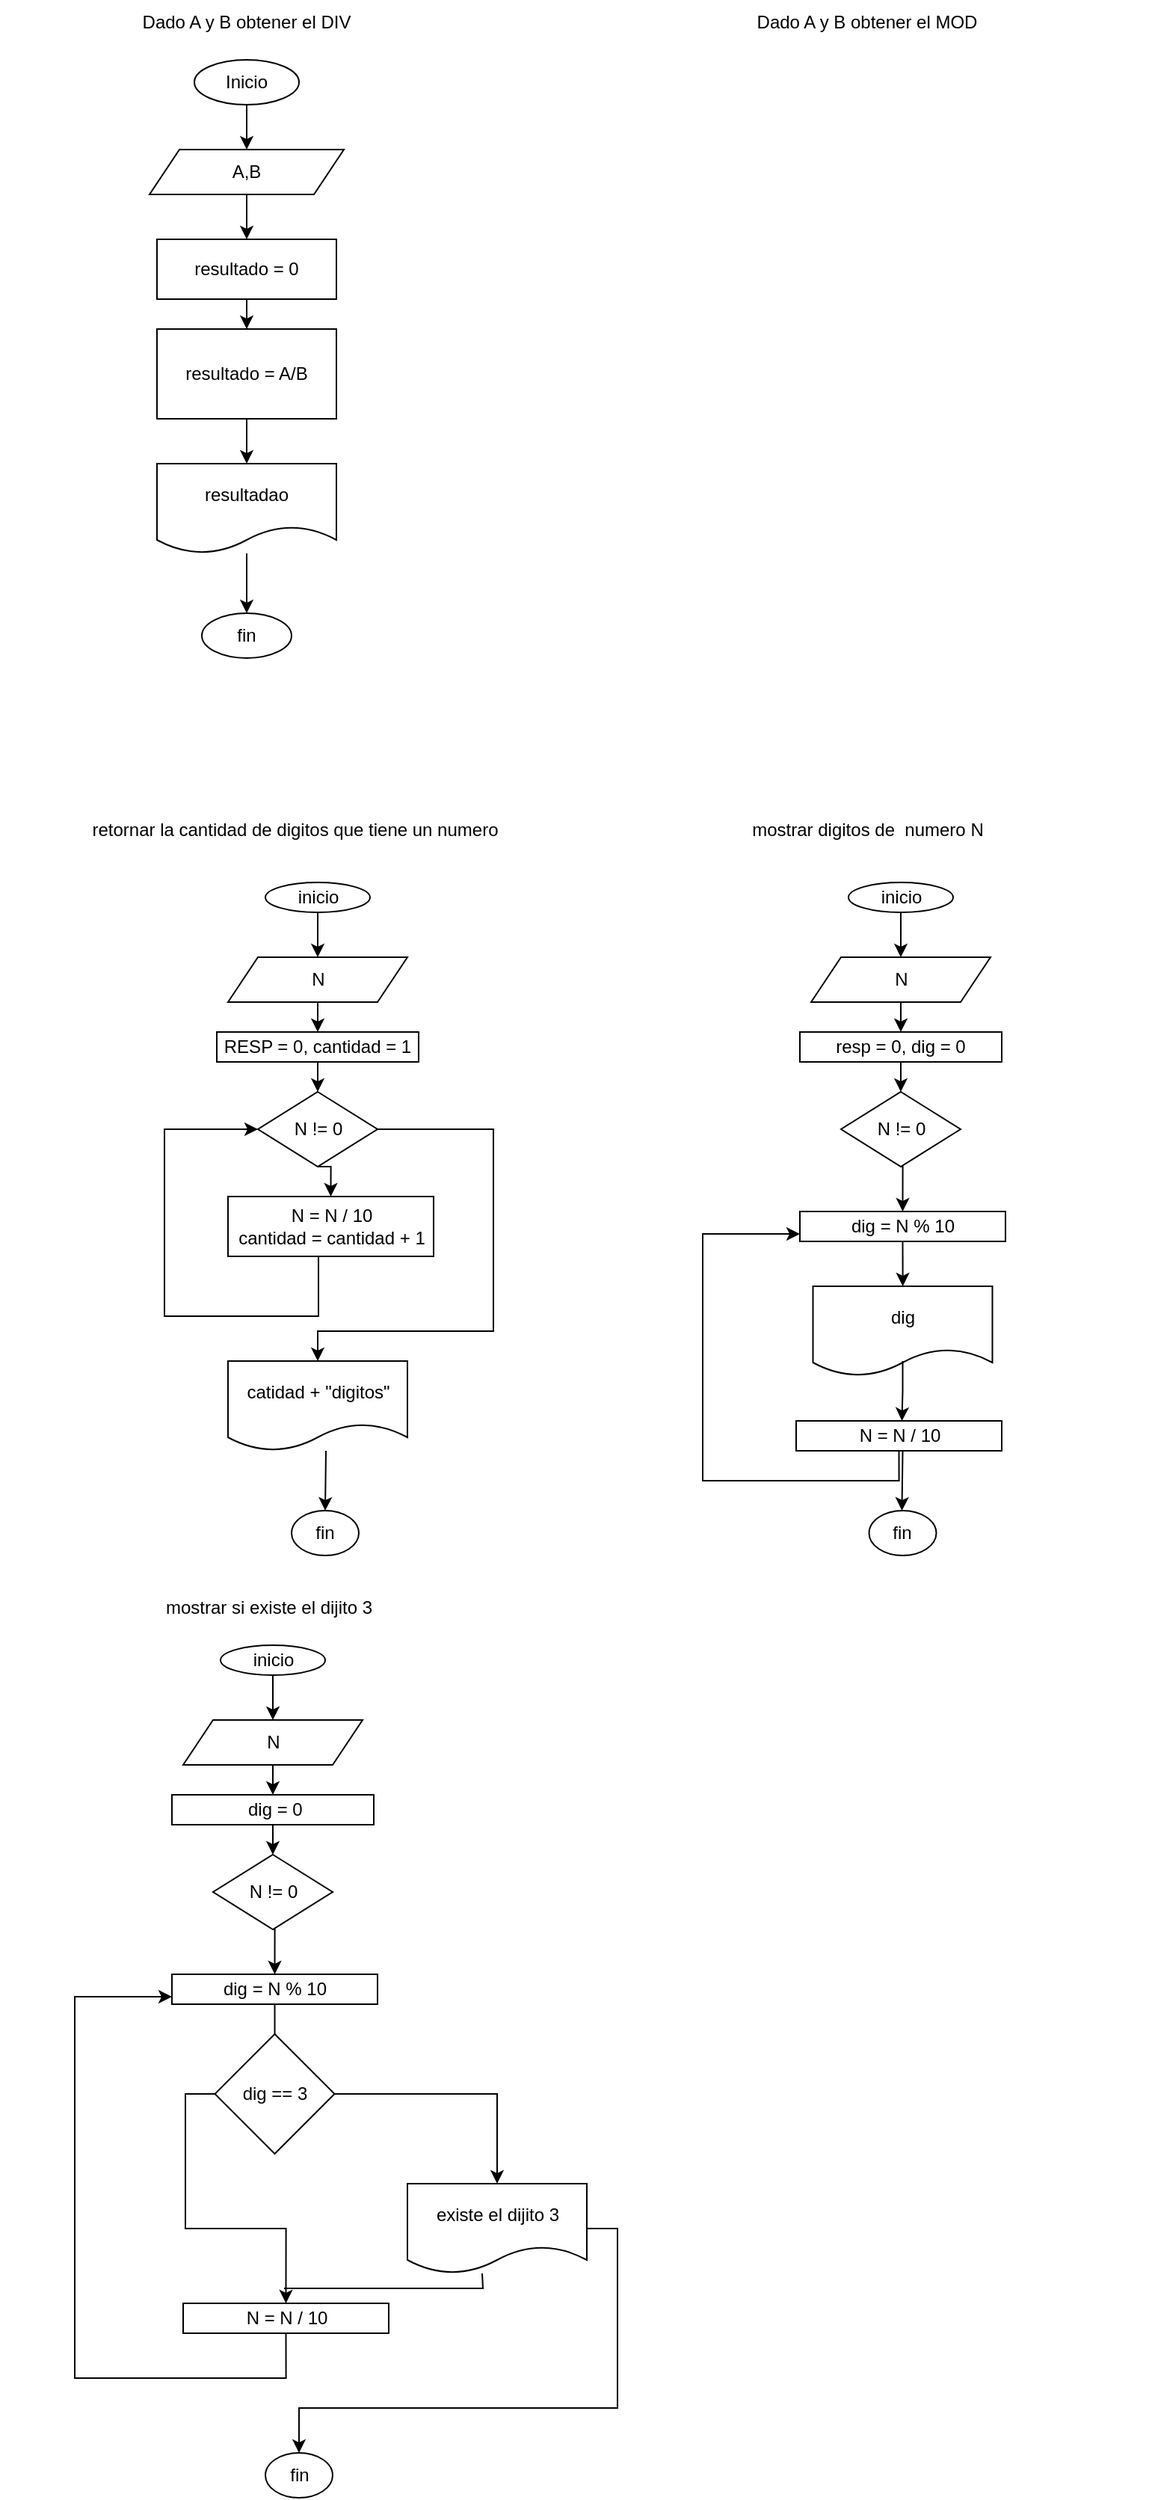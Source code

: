 <mxfile version="20.8.16" type="device" pages="2"><diagram name="Página-1" id="y0kvVcxL4ZfPVu0Qa5tn"><mxGraphModel dx="864" dy="516" grid="1" gridSize="10" guides="1" tooltips="1" connect="1" arrows="0" fold="1" page="1" pageScale="1" pageWidth="827" pageHeight="1169" math="0" shadow="0"><root><mxCell id="0"/><mxCell id="1" parent="0"/><mxCell id="LN4aWaug3PQxGQJSYRz2-11" style="edgeStyle=orthogonalEdgeStyle;rounded=0;orthogonalLoop=1;jettySize=auto;html=1;entryX=0.5;entryY=0;entryDx=0;entryDy=0;" edge="1" parent="1" source="LN4aWaug3PQxGQJSYRz2-1" target="LN4aWaug3PQxGQJSYRz2-2"><mxGeometry relative="1" as="geometry"/></mxCell><mxCell id="LN4aWaug3PQxGQJSYRz2-1" value="Inicio" style="ellipse;whiteSpace=wrap;html=1;" vertex="1" parent="1"><mxGeometry x="130" y="70" width="70" height="30" as="geometry"/></mxCell><mxCell id="LN4aWaug3PQxGQJSYRz2-12" style="edgeStyle=orthogonalEdgeStyle;rounded=0;orthogonalLoop=1;jettySize=auto;html=1;entryX=0.5;entryY=0;entryDx=0;entryDy=0;" edge="1" parent="1" source="LN4aWaug3PQxGQJSYRz2-2" target="LN4aWaug3PQxGQJSYRz2-3"><mxGeometry relative="1" as="geometry"/></mxCell><mxCell id="LN4aWaug3PQxGQJSYRz2-2" value="A,B" style="shape=parallelogram;perimeter=parallelogramPerimeter;whiteSpace=wrap;html=1;fixedSize=1;" vertex="1" parent="1"><mxGeometry x="100" y="130" width="130" height="30" as="geometry"/></mxCell><mxCell id="LN4aWaug3PQxGQJSYRz2-14" style="edgeStyle=orthogonalEdgeStyle;rounded=0;orthogonalLoop=1;jettySize=auto;html=1;entryX=0.5;entryY=0;entryDx=0;entryDy=0;" edge="1" parent="1" source="LN4aWaug3PQxGQJSYRz2-3" target="LN4aWaug3PQxGQJSYRz2-4"><mxGeometry relative="1" as="geometry"/></mxCell><mxCell id="LN4aWaug3PQxGQJSYRz2-3" value="resultado = 0" style="rounded=0;whiteSpace=wrap;html=1;" vertex="1" parent="1"><mxGeometry x="105" y="190" width="120" height="40" as="geometry"/></mxCell><mxCell id="LN4aWaug3PQxGQJSYRz2-15" style="edgeStyle=orthogonalEdgeStyle;rounded=0;orthogonalLoop=1;jettySize=auto;html=1;entryX=0.5;entryY=0;entryDx=0;entryDy=0;" edge="1" parent="1" source="LN4aWaug3PQxGQJSYRz2-4" target="LN4aWaug3PQxGQJSYRz2-5"><mxGeometry relative="1" as="geometry"/></mxCell><mxCell id="LN4aWaug3PQxGQJSYRz2-4" value="resultado = A/B" style="rounded=0;whiteSpace=wrap;html=1;" vertex="1" parent="1"><mxGeometry x="105" y="250" width="120" height="60" as="geometry"/></mxCell><mxCell id="LN4aWaug3PQxGQJSYRz2-16" style="edgeStyle=orthogonalEdgeStyle;rounded=0;orthogonalLoop=1;jettySize=auto;html=1;entryX=0.5;entryY=0;entryDx=0;entryDy=0;" edge="1" parent="1" source="LN4aWaug3PQxGQJSYRz2-5" target="LN4aWaug3PQxGQJSYRz2-6"><mxGeometry relative="1" as="geometry"/></mxCell><mxCell id="LN4aWaug3PQxGQJSYRz2-5" value="resultadao" style="shape=document;whiteSpace=wrap;html=1;boundedLbl=1;" vertex="1" parent="1"><mxGeometry x="105" y="340" width="120" height="60" as="geometry"/></mxCell><mxCell id="LN4aWaug3PQxGQJSYRz2-6" value="fin" style="ellipse;whiteSpace=wrap;html=1;" vertex="1" parent="1"><mxGeometry x="135" y="440" width="60" height="30" as="geometry"/></mxCell><mxCell id="LN4aWaug3PQxGQJSYRz2-7" value="Dado A y B obtener el DIV" style="text;html=1;strokeColor=none;fillColor=none;align=center;verticalAlign=middle;whiteSpace=wrap;rounded=0;" vertex="1" parent="1"><mxGeometry x="40" y="30" width="250" height="30" as="geometry"/></mxCell><mxCell id="LN4aWaug3PQxGQJSYRz2-8" value="Dado A y B obtener el MOD" style="text;html=1;strokeColor=none;fillColor=none;align=center;verticalAlign=middle;whiteSpace=wrap;rounded=0;" vertex="1" parent="1"><mxGeometry x="460" y="30" width="240" height="30" as="geometry"/></mxCell><mxCell id="8vecYoV9vIZddQyJBFYl-1" value="retornar la cantidad de digitos que tiene un numero" style="text;html=1;strokeColor=none;fillColor=none;align=center;verticalAlign=middle;whiteSpace=wrap;rounded=0;" vertex="1" parent="1"><mxGeometry x="10" y="570" width="375" height="30" as="geometry"/></mxCell><mxCell id="8vecYoV9vIZddQyJBFYl-9" style="edgeStyle=orthogonalEdgeStyle;rounded=0;orthogonalLoop=1;jettySize=auto;html=1;exitX=0.5;exitY=1;exitDx=0;exitDy=0;entryX=0.5;entryY=0;entryDx=0;entryDy=0;" edge="1" parent="1" source="8vecYoV9vIZddQyJBFYl-2" target="8vecYoV9vIZddQyJBFYl-3"><mxGeometry relative="1" as="geometry"/></mxCell><mxCell id="8vecYoV9vIZddQyJBFYl-2" value="inicio" style="ellipse;whiteSpace=wrap;html=1;" vertex="1" parent="1"><mxGeometry x="177.5" y="620" width="70" height="20" as="geometry"/></mxCell><mxCell id="8vecYoV9vIZddQyJBFYl-10" style="edgeStyle=orthogonalEdgeStyle;rounded=0;orthogonalLoop=1;jettySize=auto;html=1;exitX=0.5;exitY=1;exitDx=0;exitDy=0;entryX=0.5;entryY=0;entryDx=0;entryDy=0;" edge="1" parent="1" source="8vecYoV9vIZddQyJBFYl-3" target="8vecYoV9vIZddQyJBFYl-5"><mxGeometry relative="1" as="geometry"/></mxCell><mxCell id="8vecYoV9vIZddQyJBFYl-3" value="N" style="shape=parallelogram;perimeter=parallelogramPerimeter;whiteSpace=wrap;html=1;fixedSize=1;" vertex="1" parent="1"><mxGeometry x="152.5" y="670" width="120" height="30" as="geometry"/></mxCell><mxCell id="8vecYoV9vIZddQyJBFYl-11" style="edgeStyle=orthogonalEdgeStyle;rounded=0;orthogonalLoop=1;jettySize=auto;html=1;exitX=0.5;exitY=1;exitDx=0;exitDy=0;entryX=0.5;entryY=0;entryDx=0;entryDy=0;" edge="1" parent="1" source="8vecYoV9vIZddQyJBFYl-5" target="8vecYoV9vIZddQyJBFYl-6"><mxGeometry relative="1" as="geometry"/></mxCell><mxCell id="8vecYoV9vIZddQyJBFYl-5" value="RESP = 0, cantidad = 1" style="rounded=0;whiteSpace=wrap;html=1;" vertex="1" parent="1"><mxGeometry x="145" y="720" width="135" height="20" as="geometry"/></mxCell><mxCell id="8vecYoV9vIZddQyJBFYl-12" style="edgeStyle=orthogonalEdgeStyle;rounded=0;orthogonalLoop=1;jettySize=auto;html=1;exitX=0.5;exitY=1;exitDx=0;exitDy=0;entryX=0.5;entryY=0;entryDx=0;entryDy=0;" edge="1" parent="1" source="8vecYoV9vIZddQyJBFYl-6" target="8vecYoV9vIZddQyJBFYl-7"><mxGeometry relative="1" as="geometry"/></mxCell><mxCell id="8vecYoV9vIZddQyJBFYl-13" style="edgeStyle=orthogonalEdgeStyle;rounded=0;orthogonalLoop=1;jettySize=auto;html=1;exitX=1;exitY=0.5;exitDx=0;exitDy=0;entryX=0.5;entryY=0;entryDx=0;entryDy=0;" edge="1" parent="1" source="8vecYoV9vIZddQyJBFYl-6" target="8vecYoV9vIZddQyJBFYl-8"><mxGeometry relative="1" as="geometry"><Array as="points"><mxPoint x="330" y="785"/><mxPoint x="330" y="920"/><mxPoint x="213" y="920"/></Array></mxGeometry></mxCell><mxCell id="8vecYoV9vIZddQyJBFYl-6" value="N != 0" style="rhombus;whiteSpace=wrap;html=1;" vertex="1" parent="1"><mxGeometry x="172.5" y="760" width="80" height="50" as="geometry"/></mxCell><mxCell id="8vecYoV9vIZddQyJBFYl-16" style="edgeStyle=orthogonalEdgeStyle;rounded=0;orthogonalLoop=1;jettySize=auto;html=1;exitX=0.5;exitY=1;exitDx=0;exitDy=0;entryX=0;entryY=0.5;entryDx=0;entryDy=0;" edge="1" parent="1" source="8vecYoV9vIZddQyJBFYl-7" target="8vecYoV9vIZddQyJBFYl-6"><mxGeometry relative="1" as="geometry"><mxPoint x="170" y="780" as="targetPoint"/><Array as="points"><mxPoint x="213" y="910"/><mxPoint x="110" y="910"/><mxPoint x="110" y="785"/></Array></mxGeometry></mxCell><mxCell id="8vecYoV9vIZddQyJBFYl-7" value="N = N / 10&lt;br&gt;cantidad = cantidad + 1" style="rounded=0;whiteSpace=wrap;html=1;" vertex="1" parent="1"><mxGeometry x="152.5" y="830" width="137.5" height="40" as="geometry"/></mxCell><mxCell id="8vecYoV9vIZddQyJBFYl-8" value="catidad + &quot;digitos&quot;" style="shape=document;whiteSpace=wrap;html=1;boundedLbl=1;" vertex="1" parent="1"><mxGeometry x="152.5" y="940" width="120" height="60" as="geometry"/></mxCell><mxCell id="8vecYoV9vIZddQyJBFYl-17" value="fin" style="ellipse;whiteSpace=wrap;html=1;" vertex="1" parent="1"><mxGeometry x="195" y="1040" width="45" height="30" as="geometry"/></mxCell><mxCell id="8vecYoV9vIZddQyJBFYl-19" value="" style="endArrow=classic;html=1;rounded=0;entryX=0.5;entryY=0;entryDx=0;entryDy=0;" edge="1" parent="1" target="8vecYoV9vIZddQyJBFYl-17"><mxGeometry width="50" height="50" relative="1" as="geometry"><mxPoint x="218" y="1000" as="sourcePoint"/><mxPoint x="222.5" y="1000" as="targetPoint"/><Array as="points"/></mxGeometry></mxCell><mxCell id="8vecYoV9vIZddQyJBFYl-20" style="edgeStyle=orthogonalEdgeStyle;rounded=0;orthogonalLoop=1;jettySize=auto;html=1;exitX=0.5;exitY=1;exitDx=0;exitDy=0;entryX=0.5;entryY=0;entryDx=0;entryDy=0;" edge="1" parent="1" source="8vecYoV9vIZddQyJBFYl-21" target="8vecYoV9vIZddQyJBFYl-23"><mxGeometry relative="1" as="geometry"/></mxCell><mxCell id="8vecYoV9vIZddQyJBFYl-21" value="inicio" style="ellipse;whiteSpace=wrap;html=1;" vertex="1" parent="1"><mxGeometry x="567.5" y="620" width="70" height="20" as="geometry"/></mxCell><mxCell id="8vecYoV9vIZddQyJBFYl-22" style="edgeStyle=orthogonalEdgeStyle;rounded=0;orthogonalLoop=1;jettySize=auto;html=1;exitX=0.5;exitY=1;exitDx=0;exitDy=0;entryX=0.5;entryY=0;entryDx=0;entryDy=0;" edge="1" parent="1" source="8vecYoV9vIZddQyJBFYl-23" target="8vecYoV9vIZddQyJBFYl-25"><mxGeometry relative="1" as="geometry"/></mxCell><mxCell id="8vecYoV9vIZddQyJBFYl-23" value="N" style="shape=parallelogram;perimeter=parallelogramPerimeter;whiteSpace=wrap;html=1;fixedSize=1;" vertex="1" parent="1"><mxGeometry x="542.5" y="670" width="120" height="30" as="geometry"/></mxCell><mxCell id="8vecYoV9vIZddQyJBFYl-24" style="edgeStyle=orthogonalEdgeStyle;rounded=0;orthogonalLoop=1;jettySize=auto;html=1;exitX=0.5;exitY=1;exitDx=0;exitDy=0;entryX=0.5;entryY=0;entryDx=0;entryDy=0;" edge="1" parent="1" source="8vecYoV9vIZddQyJBFYl-25" target="8vecYoV9vIZddQyJBFYl-28"><mxGeometry relative="1" as="geometry"/></mxCell><mxCell id="8vecYoV9vIZddQyJBFYl-25" value="resp = 0, dig = 0" style="rounded=0;whiteSpace=wrap;html=1;" vertex="1" parent="1"><mxGeometry x="535" y="720" width="135" height="20" as="geometry"/></mxCell><mxCell id="8vecYoV9vIZddQyJBFYl-26" style="edgeStyle=orthogonalEdgeStyle;rounded=0;orthogonalLoop=1;jettySize=auto;html=1;exitX=0.5;exitY=1;exitDx=0;exitDy=0;entryX=0.5;entryY=0;entryDx=0;entryDy=0;" edge="1" parent="1" source="8vecYoV9vIZddQyJBFYl-28" target="8vecYoV9vIZddQyJBFYl-30"><mxGeometry relative="1" as="geometry"/></mxCell><mxCell id="8vecYoV9vIZddQyJBFYl-28" value="N != 0" style="rhombus;whiteSpace=wrap;html=1;" vertex="1" parent="1"><mxGeometry x="562.5" y="760" width="80" height="50" as="geometry"/></mxCell><mxCell id="8vecYoV9vIZddQyJBFYl-37" style="edgeStyle=orthogonalEdgeStyle;rounded=0;orthogonalLoop=1;jettySize=auto;html=1;exitX=0.5;exitY=1;exitDx=0;exitDy=0;" edge="1" parent="1" source="8vecYoV9vIZddQyJBFYl-30" target="8vecYoV9vIZddQyJBFYl-31"><mxGeometry relative="1" as="geometry"/></mxCell><mxCell id="8vecYoV9vIZddQyJBFYl-30" value="dig = N % 10" style="rounded=0;whiteSpace=wrap;html=1;" vertex="1" parent="1"><mxGeometry x="535" y="840" width="137.5" height="20" as="geometry"/></mxCell><mxCell id="8vecYoV9vIZddQyJBFYl-31" value="dig" style="shape=document;whiteSpace=wrap;html=1;boundedLbl=1;" vertex="1" parent="1"><mxGeometry x="543.75" y="890" width="120" height="60" as="geometry"/></mxCell><mxCell id="8vecYoV9vIZddQyJBFYl-32" value="fin" style="ellipse;whiteSpace=wrap;html=1;" vertex="1" parent="1"><mxGeometry x="581.25" y="1040" width="45" height="30" as="geometry"/></mxCell><mxCell id="8vecYoV9vIZddQyJBFYl-33" value="" style="endArrow=classic;html=1;rounded=0;entryX=0.5;entryY=0;entryDx=0;entryDy=0;" edge="1" parent="1"><mxGeometry width="50" height="50" relative="1" as="geometry"><mxPoint x="603.75" y="1000" as="sourcePoint"/><mxPoint x="603.25" y="1040" as="targetPoint"/><Array as="points"/></mxGeometry></mxCell><mxCell id="8vecYoV9vIZddQyJBFYl-34" value="mostrar digitos de&amp;nbsp; numero N" style="text;html=1;strokeColor=none;fillColor=none;align=center;verticalAlign=middle;whiteSpace=wrap;rounded=0;" vertex="1" parent="1"><mxGeometry x="392.5" y="570" width="375" height="30" as="geometry"/></mxCell><mxCell id="8vecYoV9vIZddQyJBFYl-39" style="edgeStyle=orthogonalEdgeStyle;rounded=0;orthogonalLoop=1;jettySize=auto;html=1;exitX=0.5;exitY=1;exitDx=0;exitDy=0;entryX=0;entryY=0.75;entryDx=0;entryDy=0;" edge="1" parent="1" source="8vecYoV9vIZddQyJBFYl-36" target="8vecYoV9vIZddQyJBFYl-30"><mxGeometry relative="1" as="geometry"><Array as="points"><mxPoint x="601" y="1020"/><mxPoint x="470" y="1020"/><mxPoint x="470" y="855"/></Array></mxGeometry></mxCell><mxCell id="8vecYoV9vIZddQyJBFYl-36" value="N = N / 10" style="rounded=0;whiteSpace=wrap;html=1;" vertex="1" parent="1"><mxGeometry x="532.5" y="980" width="137.5" height="20" as="geometry"/></mxCell><mxCell id="8vecYoV9vIZddQyJBFYl-38" value="" style="endArrow=classic;html=1;rounded=0;entryX=0.5;entryY=0;entryDx=0;entryDy=0;" edge="1" parent="1"><mxGeometry width="50" height="50" relative="1" as="geometry"><mxPoint x="603.75" y="940" as="sourcePoint"/><mxPoint x="603.25" y="980" as="targetPoint"/><Array as="points"><mxPoint x="603.75" y="960"/></Array></mxGeometry></mxCell><mxCell id="8vecYoV9vIZddQyJBFYl-40" style="edgeStyle=orthogonalEdgeStyle;rounded=0;orthogonalLoop=1;jettySize=auto;html=1;exitX=0.5;exitY=1;exitDx=0;exitDy=0;entryX=0.5;entryY=0;entryDx=0;entryDy=0;" edge="1" parent="1" source="8vecYoV9vIZddQyJBFYl-41" target="8vecYoV9vIZddQyJBFYl-43"><mxGeometry relative="1" as="geometry"/></mxCell><mxCell id="8vecYoV9vIZddQyJBFYl-41" value="inicio" style="ellipse;whiteSpace=wrap;html=1;" vertex="1" parent="1"><mxGeometry x="147.5" y="1130" width="70" height="20" as="geometry"/></mxCell><mxCell id="8vecYoV9vIZddQyJBFYl-42" style="edgeStyle=orthogonalEdgeStyle;rounded=0;orthogonalLoop=1;jettySize=auto;html=1;exitX=0.5;exitY=1;exitDx=0;exitDy=0;entryX=0.5;entryY=0;entryDx=0;entryDy=0;" edge="1" parent="1" source="8vecYoV9vIZddQyJBFYl-43" target="8vecYoV9vIZddQyJBFYl-45"><mxGeometry relative="1" as="geometry"/></mxCell><mxCell id="8vecYoV9vIZddQyJBFYl-43" value="N" style="shape=parallelogram;perimeter=parallelogramPerimeter;whiteSpace=wrap;html=1;fixedSize=1;" vertex="1" parent="1"><mxGeometry x="122.5" y="1180" width="120" height="30" as="geometry"/></mxCell><mxCell id="8vecYoV9vIZddQyJBFYl-44" style="edgeStyle=orthogonalEdgeStyle;rounded=0;orthogonalLoop=1;jettySize=auto;html=1;exitX=0.5;exitY=1;exitDx=0;exitDy=0;entryX=0.5;entryY=0;entryDx=0;entryDy=0;" edge="1" parent="1" source="8vecYoV9vIZddQyJBFYl-45" target="8vecYoV9vIZddQyJBFYl-47"><mxGeometry relative="1" as="geometry"/></mxCell><mxCell id="8vecYoV9vIZddQyJBFYl-45" value="&amp;nbsp;dig = 0" style="rounded=0;whiteSpace=wrap;html=1;" vertex="1" parent="1"><mxGeometry x="115" y="1230" width="135" height="20" as="geometry"/></mxCell><mxCell id="8vecYoV9vIZddQyJBFYl-46" style="edgeStyle=orthogonalEdgeStyle;rounded=0;orthogonalLoop=1;jettySize=auto;html=1;exitX=0.5;exitY=1;exitDx=0;exitDy=0;entryX=0.5;entryY=0;entryDx=0;entryDy=0;" edge="1" parent="1" source="8vecYoV9vIZddQyJBFYl-47" target="8vecYoV9vIZddQyJBFYl-49"><mxGeometry relative="1" as="geometry"/></mxCell><mxCell id="8vecYoV9vIZddQyJBFYl-47" value="N != 0" style="rhombus;whiteSpace=wrap;html=1;" vertex="1" parent="1"><mxGeometry x="142.5" y="1270" width="80" height="50" as="geometry"/></mxCell><mxCell id="8vecYoV9vIZddQyJBFYl-48" style="edgeStyle=orthogonalEdgeStyle;rounded=0;orthogonalLoop=1;jettySize=auto;html=1;exitX=0.5;exitY=1;exitDx=0;exitDy=0;" edge="1" parent="1" source="8vecYoV9vIZddQyJBFYl-49" target="8vecYoV9vIZddQyJBFYl-50"><mxGeometry relative="1" as="geometry"/></mxCell><mxCell id="8vecYoV9vIZddQyJBFYl-49" value="dig = N % 10" style="rounded=0;whiteSpace=wrap;html=1;" vertex="1" parent="1"><mxGeometry x="115" y="1350" width="137.5" height="20" as="geometry"/></mxCell><mxCell id="8vecYoV9vIZddQyJBFYl-60" style="edgeStyle=orthogonalEdgeStyle;rounded=0;orthogonalLoop=1;jettySize=auto;html=1;exitX=1;exitY=0.5;exitDx=0;exitDy=0;" edge="1" parent="1" source="8vecYoV9vIZddQyJBFYl-50" target="8vecYoV9vIZddQyJBFYl-59"><mxGeometry relative="1" as="geometry"><Array as="points"><mxPoint x="413" y="1520"/><mxPoint x="413" y="1640"/><mxPoint x="200" y="1640"/></Array></mxGeometry></mxCell><mxCell id="8vecYoV9vIZddQyJBFYl-50" value="existe el dijito 3" style="shape=document;whiteSpace=wrap;html=1;boundedLbl=1;" vertex="1" parent="1"><mxGeometry x="272.5" y="1490" width="120" height="60" as="geometry"/></mxCell><mxCell id="8vecYoV9vIZddQyJBFYl-52" style="edgeStyle=orthogonalEdgeStyle;rounded=0;orthogonalLoop=1;jettySize=auto;html=1;exitX=0.5;exitY=1;exitDx=0;exitDy=0;entryX=0;entryY=0.75;entryDx=0;entryDy=0;" edge="1" parent="1" source="8vecYoV9vIZddQyJBFYl-53" target="8vecYoV9vIZddQyJBFYl-49"><mxGeometry relative="1" as="geometry"><Array as="points"><mxPoint x="191" y="1620"/><mxPoint x="50" y="1620"/><mxPoint x="50" y="1365"/></Array></mxGeometry></mxCell><mxCell id="8vecYoV9vIZddQyJBFYl-53" value="N = N / 10" style="rounded=0;whiteSpace=wrap;html=1;" vertex="1" parent="1"><mxGeometry x="122.5" y="1570" width="137.5" height="20" as="geometry"/></mxCell><mxCell id="8vecYoV9vIZddQyJBFYl-56" value="mostrar si existe el dijito 3" style="text;html=1;strokeColor=none;fillColor=none;align=center;verticalAlign=middle;whiteSpace=wrap;rounded=0;" vertex="1" parent="1"><mxGeometry y="1090" width="360" height="30" as="geometry"/></mxCell><mxCell id="8vecYoV9vIZddQyJBFYl-58" style="edgeStyle=orthogonalEdgeStyle;rounded=0;orthogonalLoop=1;jettySize=auto;html=1;exitX=0;exitY=0.5;exitDx=0;exitDy=0;entryX=0.5;entryY=0;entryDx=0;entryDy=0;" edge="1" parent="1" source="8vecYoV9vIZddQyJBFYl-57" target="8vecYoV9vIZddQyJBFYl-53"><mxGeometry relative="1" as="geometry"><Array as="points"><mxPoint x="124" y="1430"/><mxPoint x="124" y="1520"/><mxPoint x="191" y="1520"/></Array></mxGeometry></mxCell><mxCell id="8vecYoV9vIZddQyJBFYl-57" value="dig == 3" style="rhombus;whiteSpace=wrap;html=1;" vertex="1" parent="1"><mxGeometry x="143.75" y="1390" width="80" height="80" as="geometry"/></mxCell><mxCell id="8vecYoV9vIZddQyJBFYl-59" value="fin" style="ellipse;whiteSpace=wrap;html=1;" vertex="1" parent="1"><mxGeometry x="177.5" y="1670" width="45" height="30" as="geometry"/></mxCell><mxCell id="8vecYoV9vIZddQyJBFYl-62" value="" style="endArrow=none;html=1;rounded=0;" edge="1" parent="1"><mxGeometry width="50" height="50" relative="1" as="geometry"><mxPoint x="190" y="1560" as="sourcePoint"/><mxPoint x="322.5" y="1550" as="targetPoint"/><Array as="points"><mxPoint x="323" y="1560"/></Array></mxGeometry></mxCell></root></mxGraphModel></diagram><diagram id="lQmFLRvM-EYuaf_6RrHo" name="Página-2"><mxGraphModel dx="864" dy="516" grid="1" gridSize="10" guides="1" tooltips="1" connect="1" arrows="1" fold="1" page="1" pageScale="1" pageWidth="827" pageHeight="1169" math="0" shadow="0"><root><mxCell id="0"/><mxCell id="1" parent="0"/></root></mxGraphModel></diagram></mxfile>